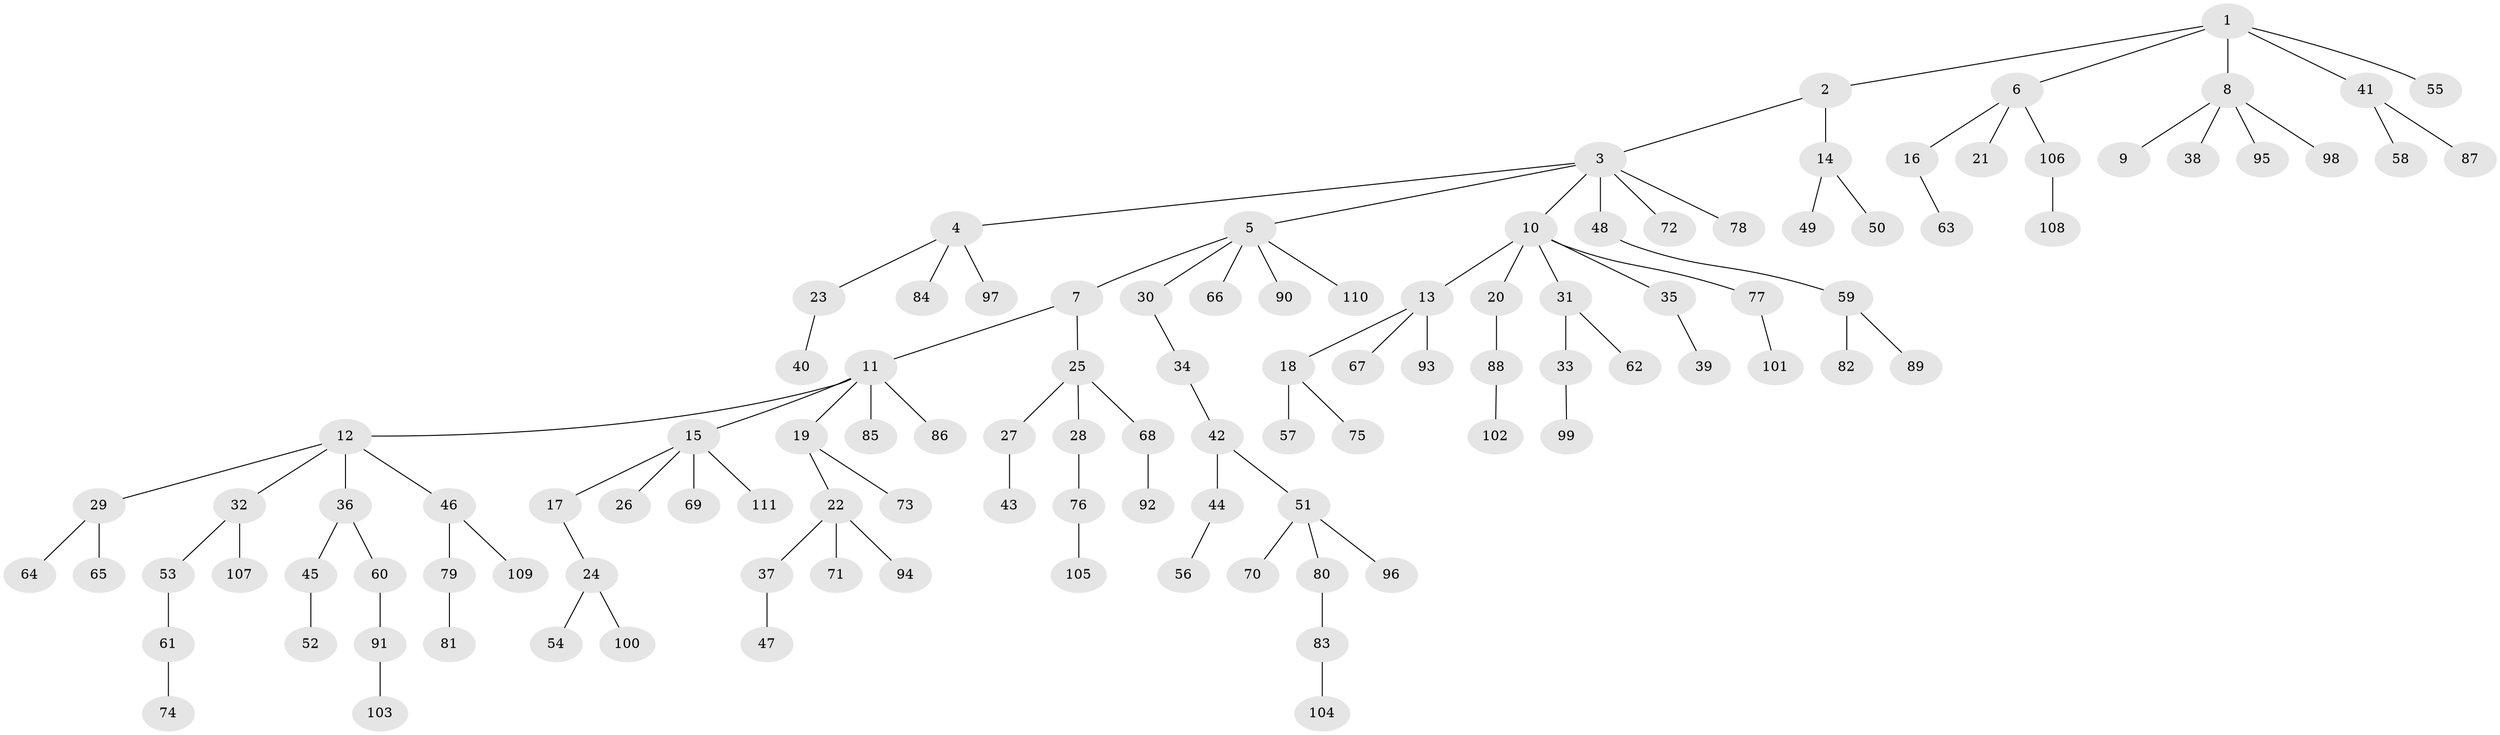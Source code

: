 // Generated by graph-tools (version 1.1) at 2025/26/03/09/25 03:26:24]
// undirected, 111 vertices, 110 edges
graph export_dot {
graph [start="1"]
  node [color=gray90,style=filled];
  1;
  2;
  3;
  4;
  5;
  6;
  7;
  8;
  9;
  10;
  11;
  12;
  13;
  14;
  15;
  16;
  17;
  18;
  19;
  20;
  21;
  22;
  23;
  24;
  25;
  26;
  27;
  28;
  29;
  30;
  31;
  32;
  33;
  34;
  35;
  36;
  37;
  38;
  39;
  40;
  41;
  42;
  43;
  44;
  45;
  46;
  47;
  48;
  49;
  50;
  51;
  52;
  53;
  54;
  55;
  56;
  57;
  58;
  59;
  60;
  61;
  62;
  63;
  64;
  65;
  66;
  67;
  68;
  69;
  70;
  71;
  72;
  73;
  74;
  75;
  76;
  77;
  78;
  79;
  80;
  81;
  82;
  83;
  84;
  85;
  86;
  87;
  88;
  89;
  90;
  91;
  92;
  93;
  94;
  95;
  96;
  97;
  98;
  99;
  100;
  101;
  102;
  103;
  104;
  105;
  106;
  107;
  108;
  109;
  110;
  111;
  1 -- 2;
  1 -- 6;
  1 -- 8;
  1 -- 41;
  1 -- 55;
  2 -- 3;
  2 -- 14;
  3 -- 4;
  3 -- 5;
  3 -- 10;
  3 -- 48;
  3 -- 72;
  3 -- 78;
  4 -- 23;
  4 -- 84;
  4 -- 97;
  5 -- 7;
  5 -- 30;
  5 -- 66;
  5 -- 90;
  5 -- 110;
  6 -- 16;
  6 -- 21;
  6 -- 106;
  7 -- 11;
  7 -- 25;
  8 -- 9;
  8 -- 38;
  8 -- 95;
  8 -- 98;
  10 -- 13;
  10 -- 20;
  10 -- 31;
  10 -- 35;
  10 -- 77;
  11 -- 12;
  11 -- 15;
  11 -- 19;
  11 -- 85;
  11 -- 86;
  12 -- 29;
  12 -- 32;
  12 -- 36;
  12 -- 46;
  13 -- 18;
  13 -- 67;
  13 -- 93;
  14 -- 49;
  14 -- 50;
  15 -- 17;
  15 -- 26;
  15 -- 69;
  15 -- 111;
  16 -- 63;
  17 -- 24;
  18 -- 57;
  18 -- 75;
  19 -- 22;
  19 -- 73;
  20 -- 88;
  22 -- 37;
  22 -- 71;
  22 -- 94;
  23 -- 40;
  24 -- 54;
  24 -- 100;
  25 -- 27;
  25 -- 28;
  25 -- 68;
  27 -- 43;
  28 -- 76;
  29 -- 64;
  29 -- 65;
  30 -- 34;
  31 -- 33;
  31 -- 62;
  32 -- 53;
  32 -- 107;
  33 -- 99;
  34 -- 42;
  35 -- 39;
  36 -- 45;
  36 -- 60;
  37 -- 47;
  41 -- 58;
  41 -- 87;
  42 -- 44;
  42 -- 51;
  44 -- 56;
  45 -- 52;
  46 -- 79;
  46 -- 109;
  48 -- 59;
  51 -- 70;
  51 -- 80;
  51 -- 96;
  53 -- 61;
  59 -- 82;
  59 -- 89;
  60 -- 91;
  61 -- 74;
  68 -- 92;
  76 -- 105;
  77 -- 101;
  79 -- 81;
  80 -- 83;
  83 -- 104;
  88 -- 102;
  91 -- 103;
  106 -- 108;
}
